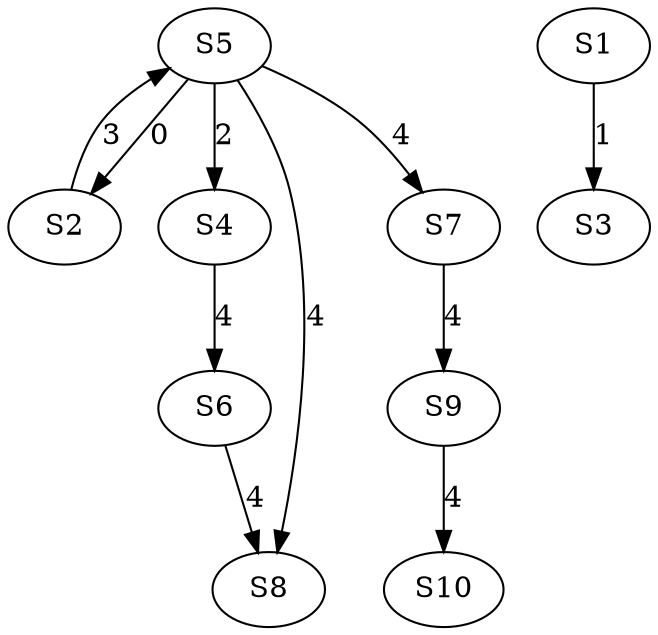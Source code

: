 strict digraph {
	S5 -> S2 [ label = 0 ];
	S1 -> S3 [ label = 1 ];
	S5 -> S4 [ label = 2 ];
	S2 -> S5 [ label = 3 ];
	S4 -> S6 [ label = 4 ];
	S5 -> S7 [ label = 4 ];
	S6 -> S8 [ label = 4 ];
	S7 -> S9 [ label = 4 ];
	S9 -> S10 [ label = 4 ];
	S5 -> S8 [ label = 4 ];
}